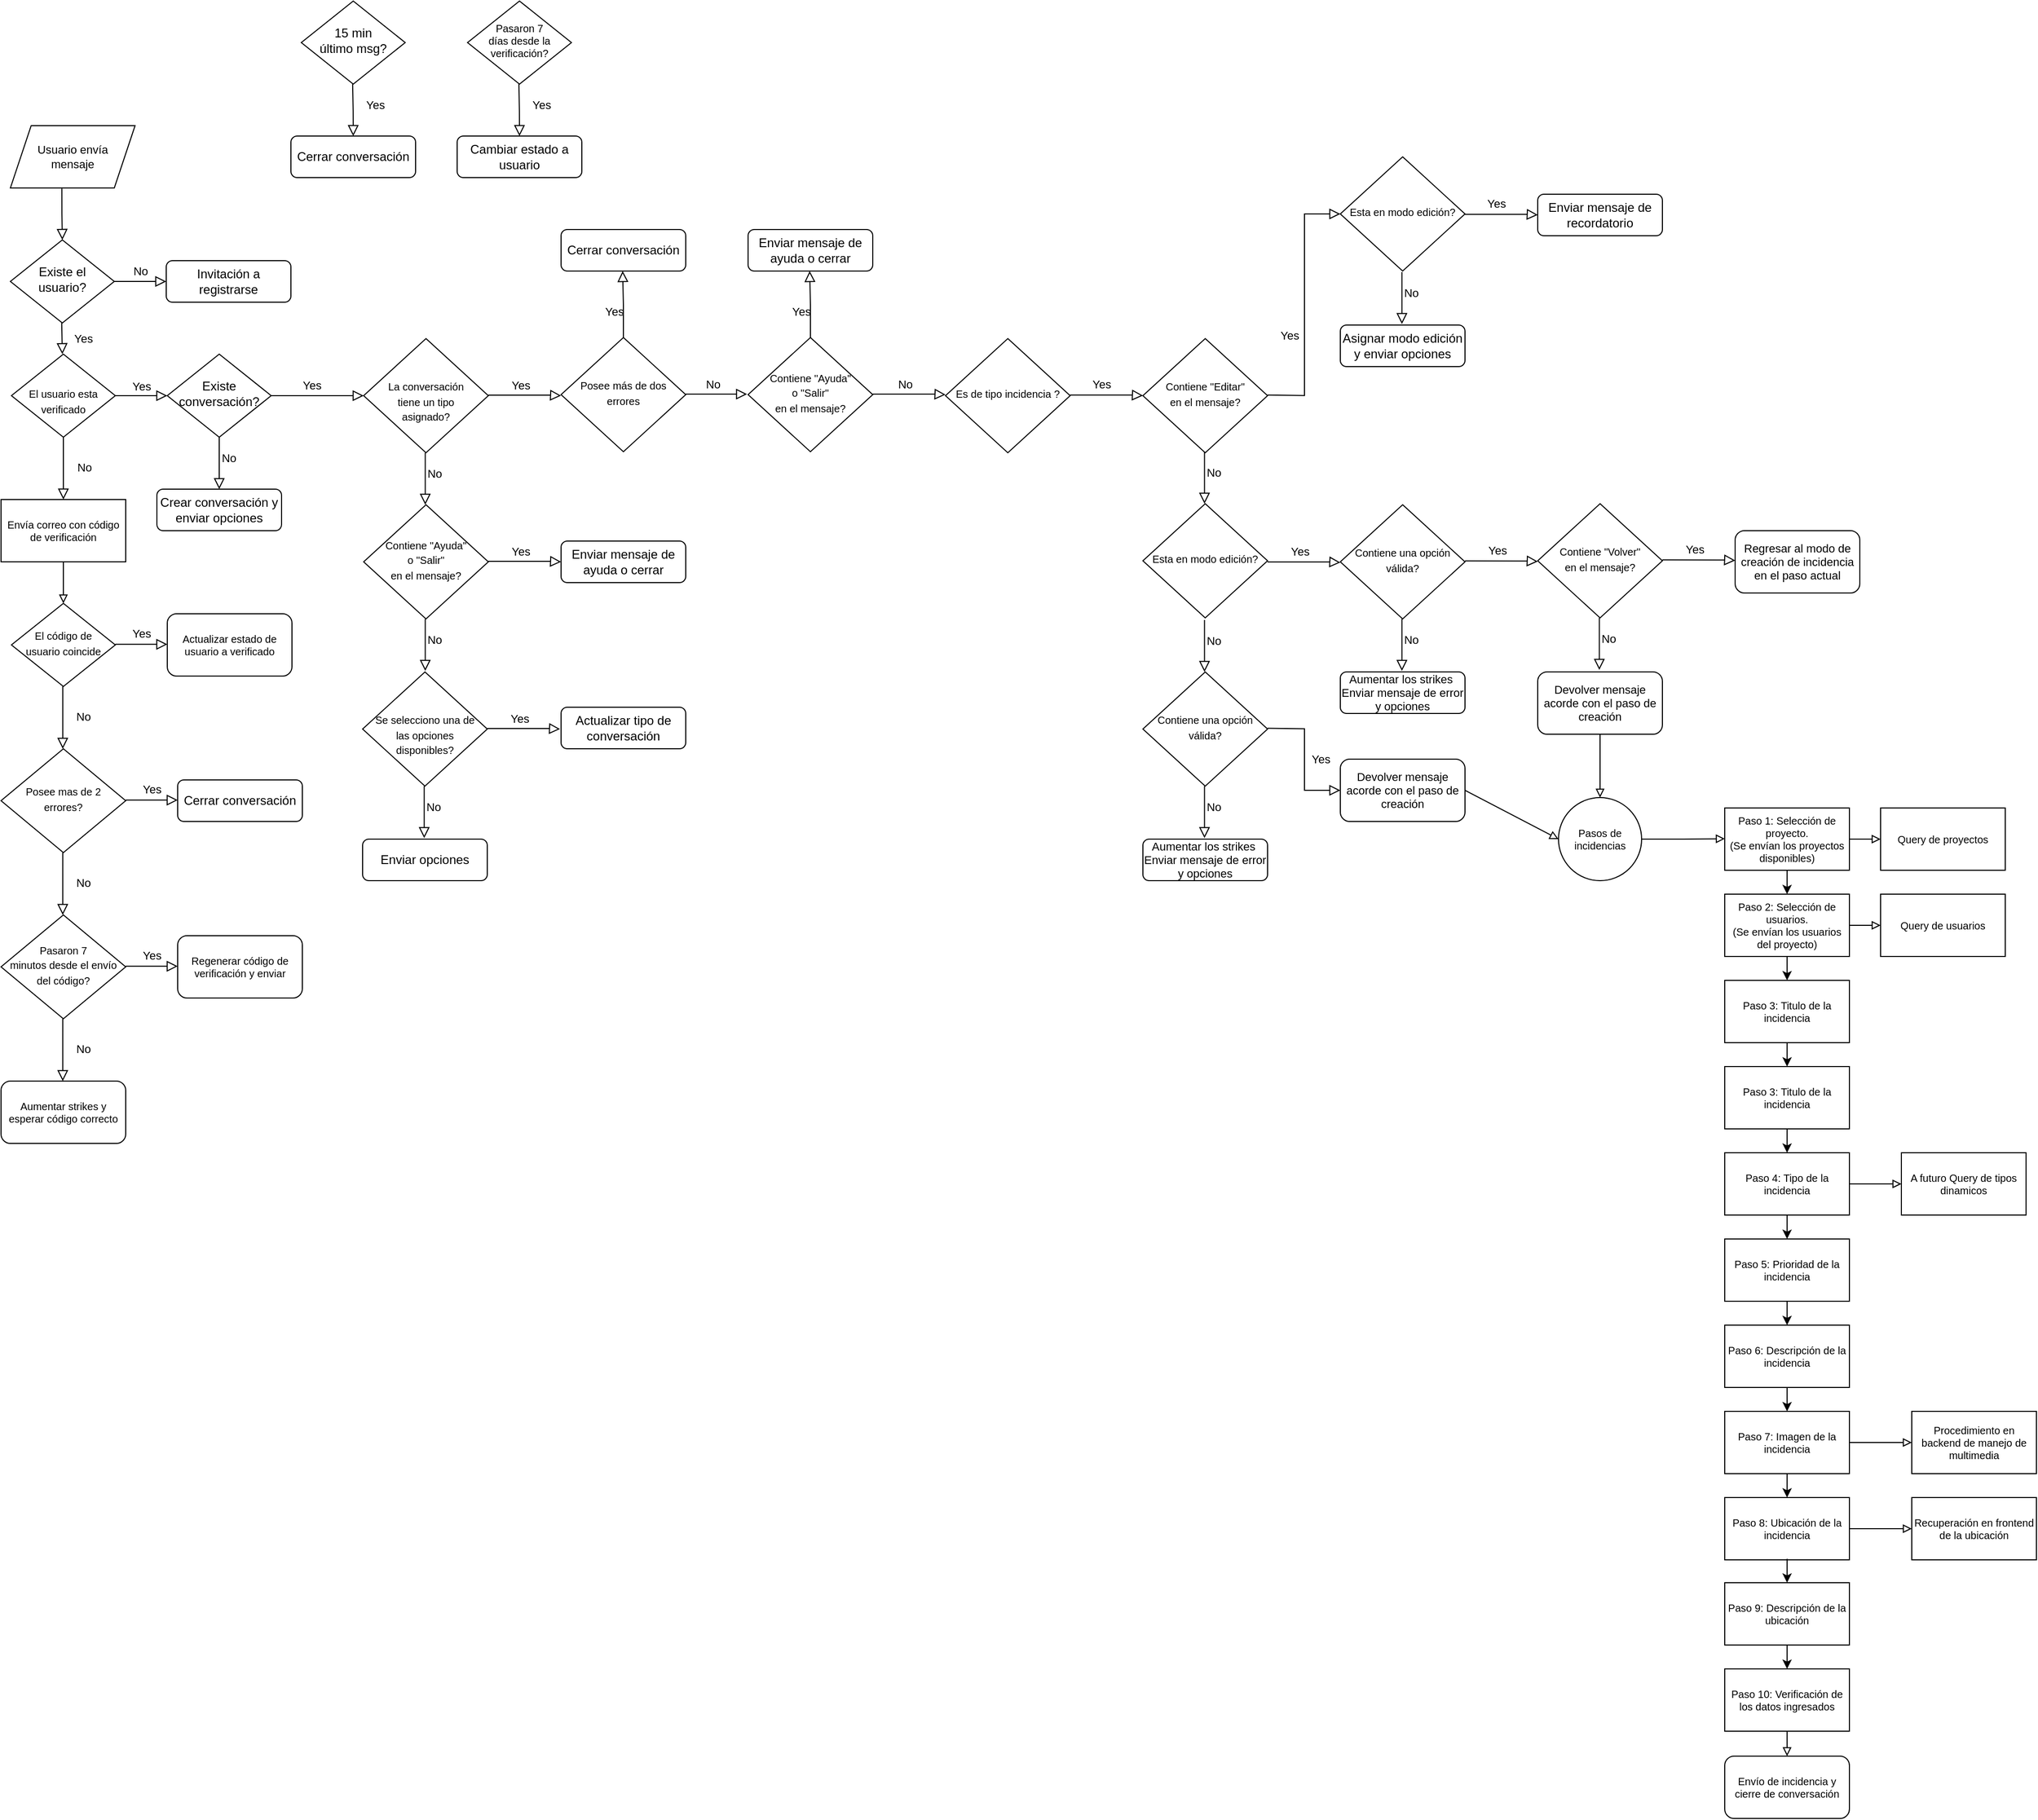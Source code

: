 <mxfile version="20.4.0" type="github">
  <diagram id="C5RBs43oDa-KdzZeNtuy" name="Page-1">
    <mxGraphModel dx="3620" dy="2545" grid="1" gridSize="10" guides="1" tooltips="1" connect="1" arrows="1" fold="1" page="0" pageScale="1" pageWidth="827" pageHeight="1169" math="0" shadow="0">
      <root>
        <mxCell id="WIyWlLk6GJQsqaUBKTNV-0" />
        <mxCell id="WIyWlLk6GJQsqaUBKTNV-1" parent="WIyWlLk6GJQsqaUBKTNV-0" />
        <mxCell id="WIyWlLk6GJQsqaUBKTNV-4" value="Yes" style="rounded=0;html=1;jettySize=auto;orthogonalLoop=1;fontSize=11;endArrow=block;endFill=0;endSize=8;strokeWidth=1;shadow=0;labelBackgroundColor=none;edgeStyle=orthogonalEdgeStyle;" parent="WIyWlLk6GJQsqaUBKTNV-1" source="WIyWlLk6GJQsqaUBKTNV-6" edge="1">
          <mxGeometry x="-0.124" y="10" relative="1" as="geometry">
            <mxPoint as="offset" />
            <mxPoint x="510" y="260" as="targetPoint" />
          </mxGeometry>
        </mxCell>
        <mxCell id="WIyWlLk6GJQsqaUBKTNV-5" value="No" style="edgeStyle=orthogonalEdgeStyle;rounded=0;html=1;jettySize=auto;orthogonalLoop=1;fontSize=11;endArrow=block;endFill=0;endSize=8;strokeWidth=1;shadow=0;labelBackgroundColor=none;entryX=0.5;entryY=0;entryDx=0;entryDy=0;" parent="WIyWlLk6GJQsqaUBKTNV-1" source="WIyWlLk6GJQsqaUBKTNV-6" target="WIyWlLk6GJQsqaUBKTNV-7" edge="1">
          <mxGeometry x="-0.2" y="9" relative="1" as="geometry">
            <mxPoint as="offset" />
            <mxPoint x="550" y="320" as="targetPoint" />
          </mxGeometry>
        </mxCell>
        <mxCell id="WIyWlLk6GJQsqaUBKTNV-6" value="Existe conversación?" style="rhombus;whiteSpace=wrap;html=1;shadow=0;fontFamily=Helvetica;fontSize=12;align=center;strokeWidth=1;spacing=6;spacingTop=-4;" parent="WIyWlLk6GJQsqaUBKTNV-1" vertex="1">
          <mxGeometry x="321" y="220" width="100" height="80" as="geometry" />
        </mxCell>
        <mxCell id="WIyWlLk6GJQsqaUBKTNV-7" value="Crear conversación y enviar opciones" style="rounded=1;whiteSpace=wrap;html=1;fontSize=12;glass=0;strokeWidth=1;shadow=0;" parent="WIyWlLk6GJQsqaUBKTNV-1" vertex="1">
          <mxGeometry x="311" y="350" width="120" height="40" as="geometry" />
        </mxCell>
        <mxCell id="WIyWlLk6GJQsqaUBKTNV-8" value="No" style="rounded=0;html=1;jettySize=auto;orthogonalLoop=1;fontSize=11;endArrow=block;endFill=0;endSize=8;strokeWidth=1;shadow=0;labelBackgroundColor=none;edgeStyle=orthogonalEdgeStyle;" parent="WIyWlLk6GJQsqaUBKTNV-1" source="WIyWlLk6GJQsqaUBKTNV-10" edge="1">
          <mxGeometry y="20" relative="1" as="geometry">
            <mxPoint y="-1" as="offset" />
            <mxPoint x="221" y="360" as="targetPoint" />
          </mxGeometry>
        </mxCell>
        <mxCell id="WIyWlLk6GJQsqaUBKTNV-9" value="Yes" style="edgeStyle=orthogonalEdgeStyle;rounded=0;html=1;jettySize=auto;orthogonalLoop=1;fontSize=11;endArrow=block;endFill=0;endSize=8;strokeWidth=1;shadow=0;labelBackgroundColor=none;" parent="WIyWlLk6GJQsqaUBKTNV-1" source="WIyWlLk6GJQsqaUBKTNV-10" edge="1">
          <mxGeometry y="10" relative="1" as="geometry">
            <mxPoint as="offset" />
            <mxPoint x="321" y="260" as="targetPoint" />
          </mxGeometry>
        </mxCell>
        <mxCell id="WIyWlLk6GJQsqaUBKTNV-10" value="&lt;font style=&quot;font-size: 10px;&quot;&gt;&lt;br&gt;El usuario esta verificado&lt;/font&gt;" style="rhombus;whiteSpace=wrap;html=1;shadow=0;fontFamily=Helvetica;fontSize=12;align=center;strokeWidth=1;spacing=6;spacingTop=-4;" parent="WIyWlLk6GJQsqaUBKTNV-1" vertex="1">
          <mxGeometry x="171" y="220" width="100" height="80" as="geometry" />
        </mxCell>
        <mxCell id="IGH-7e76oPTL0IEZaC5h-2" value="15 min&lt;br&gt;último msg?" style="rhombus;whiteSpace=wrap;html=1;shadow=0;fontFamily=Helvetica;fontSize=12;align=center;strokeWidth=1;spacing=6;spacingTop=-4;" vertex="1" parent="WIyWlLk6GJQsqaUBKTNV-1">
          <mxGeometry x="450" y="-120" width="100" height="80" as="geometry" />
        </mxCell>
        <mxCell id="IGH-7e76oPTL0IEZaC5h-5" value="Cerrar conversación" style="rounded=1;whiteSpace=wrap;html=1;fontSize=12;glass=0;strokeWidth=1;shadow=0;" vertex="1" parent="WIyWlLk6GJQsqaUBKTNV-1">
          <mxGeometry x="440" y="10" width="120" height="40" as="geometry" />
        </mxCell>
        <mxCell id="IGH-7e76oPTL0IEZaC5h-6" value="&lt;font style=&quot;font-size: 11px;&quot;&gt;Usuario envía &lt;br&gt;mensaje&lt;/font&gt;" style="shape=parallelogram;perimeter=parallelogramPerimeter;whiteSpace=wrap;html=1;fixedSize=1;fontSize=9;" vertex="1" parent="WIyWlLk6GJQsqaUBKTNV-1">
          <mxGeometry x="170" width="120" height="60" as="geometry" />
        </mxCell>
        <mxCell id="IGH-7e76oPTL0IEZaC5h-7" value="" style="rounded=0;html=1;jettySize=auto;orthogonalLoop=1;fontSize=11;endArrow=block;endFill=0;endSize=8;strokeWidth=1;shadow=0;labelBackgroundColor=none;edgeStyle=orthogonalEdgeStyle;exitX=0.413;exitY=1.01;exitDx=0;exitDy=0;exitPerimeter=0;" edge="1" parent="WIyWlLk6GJQsqaUBKTNV-1" source="IGH-7e76oPTL0IEZaC5h-6">
          <mxGeometry relative="1" as="geometry">
            <mxPoint x="214.76" y="93" as="sourcePoint" />
            <mxPoint x="220" y="110" as="targetPoint" />
          </mxGeometry>
        </mxCell>
        <mxCell id="IGH-7e76oPTL0IEZaC5h-8" value="Envía correo con código de verificación" style="rounded=0;whiteSpace=wrap;html=1;fontSize=10;" vertex="1" parent="WIyWlLk6GJQsqaUBKTNV-1">
          <mxGeometry x="161" y="360" width="120" height="60" as="geometry" />
        </mxCell>
        <mxCell id="IGH-7e76oPTL0IEZaC5h-9" value="Existe el usuario?" style="rhombus;whiteSpace=wrap;html=1;shadow=0;fontFamily=Helvetica;fontSize=12;align=center;strokeWidth=1;spacing=6;spacingTop=-4;" vertex="1" parent="WIyWlLk6GJQsqaUBKTNV-1">
          <mxGeometry x="170" y="110" width="100" height="80" as="geometry" />
        </mxCell>
        <mxCell id="IGH-7e76oPTL0IEZaC5h-13" value="No" style="edgeStyle=orthogonalEdgeStyle;rounded=0;html=1;jettySize=auto;orthogonalLoop=1;fontSize=11;endArrow=block;endFill=0;endSize=8;strokeWidth=1;shadow=0;labelBackgroundColor=none;" edge="1" parent="WIyWlLk6GJQsqaUBKTNV-1">
          <mxGeometry y="10" relative="1" as="geometry">
            <mxPoint as="offset" />
            <mxPoint x="270" y="150" as="sourcePoint" />
            <mxPoint x="320" y="150" as="targetPoint" />
          </mxGeometry>
        </mxCell>
        <mxCell id="IGH-7e76oPTL0IEZaC5h-14" value="Yes" style="rounded=0;html=1;jettySize=auto;orthogonalLoop=1;fontSize=11;endArrow=block;endFill=0;endSize=8;strokeWidth=1;shadow=0;labelBackgroundColor=none;edgeStyle=orthogonalEdgeStyle;" edge="1" parent="WIyWlLk6GJQsqaUBKTNV-1">
          <mxGeometry y="20" relative="1" as="geometry">
            <mxPoint as="offset" />
            <mxPoint x="219.41" y="190" as="sourcePoint" />
            <mxPoint x="220" y="220" as="targetPoint" />
            <Array as="points">
              <mxPoint x="219.41" y="190" />
            </Array>
          </mxGeometry>
        </mxCell>
        <mxCell id="IGH-7e76oPTL0IEZaC5h-16" value="Yes" style="rounded=0;html=1;jettySize=auto;orthogonalLoop=1;fontSize=11;endArrow=block;endFill=0;endSize=8;strokeWidth=1;shadow=0;labelBackgroundColor=none;edgeStyle=orthogonalEdgeStyle;entryX=0.5;entryY=0;entryDx=0;entryDy=0;" edge="1" parent="WIyWlLk6GJQsqaUBKTNV-1" target="IGH-7e76oPTL0IEZaC5h-5">
          <mxGeometry x="-0.21" y="21" relative="1" as="geometry">
            <mxPoint as="offset" />
            <mxPoint x="499.41" y="-40" as="sourcePoint" />
            <mxPoint x="500" y="-10" as="targetPoint" />
            <Array as="points" />
          </mxGeometry>
        </mxCell>
        <mxCell id="IGH-7e76oPTL0IEZaC5h-18" value="Invitación a registrarse" style="rounded=1;whiteSpace=wrap;html=1;fontSize=12;glass=0;strokeWidth=1;shadow=0;" vertex="1" parent="WIyWlLk6GJQsqaUBKTNV-1">
          <mxGeometry x="320" y="130" width="120" height="40" as="geometry" />
        </mxCell>
        <mxCell id="IGH-7e76oPTL0IEZaC5h-19" value="" style="endArrow=block;html=1;rounded=0;fontSize=10;endFill=0;exitX=0.5;exitY=1;exitDx=0;exitDy=0;" edge="1" parent="WIyWlLk6GJQsqaUBKTNV-1" source="IGH-7e76oPTL0IEZaC5h-8">
          <mxGeometry width="50" height="50" relative="1" as="geometry">
            <mxPoint x="301" y="380" as="sourcePoint" />
            <mxPoint x="221" y="460" as="targetPoint" />
          </mxGeometry>
        </mxCell>
        <mxCell id="IGH-7e76oPTL0IEZaC5h-20" value="&lt;font style=&quot;font-size: 10px;&quot;&gt;El código de usuario coincide&lt;/font&gt;" style="rhombus;whiteSpace=wrap;html=1;shadow=0;fontFamily=Helvetica;fontSize=12;align=center;strokeWidth=1;spacing=6;spacingTop=-4;" vertex="1" parent="WIyWlLk6GJQsqaUBKTNV-1">
          <mxGeometry x="171" y="460" width="100" height="80" as="geometry" />
        </mxCell>
        <mxCell id="IGH-7e76oPTL0IEZaC5h-21" value="Yes" style="edgeStyle=orthogonalEdgeStyle;rounded=0;html=1;jettySize=auto;orthogonalLoop=1;fontSize=11;endArrow=block;endFill=0;endSize=8;strokeWidth=1;shadow=0;labelBackgroundColor=none;" edge="1" parent="WIyWlLk6GJQsqaUBKTNV-1">
          <mxGeometry y="10" relative="1" as="geometry">
            <mxPoint as="offset" />
            <mxPoint x="271" y="499.41" as="sourcePoint" />
            <mxPoint x="321" y="499.41" as="targetPoint" />
          </mxGeometry>
        </mxCell>
        <mxCell id="IGH-7e76oPTL0IEZaC5h-22" value="No" style="rounded=0;html=1;jettySize=auto;orthogonalLoop=1;fontSize=11;endArrow=block;endFill=0;endSize=8;strokeWidth=1;shadow=0;labelBackgroundColor=none;edgeStyle=orthogonalEdgeStyle;" edge="1" parent="WIyWlLk6GJQsqaUBKTNV-1">
          <mxGeometry y="20" relative="1" as="geometry">
            <mxPoint y="-1" as="offset" />
            <mxPoint x="220.41" y="540" as="sourcePoint" />
            <mxPoint x="220.41" y="600" as="targetPoint" />
          </mxGeometry>
        </mxCell>
        <mxCell id="IGH-7e76oPTL0IEZaC5h-23" value="&lt;span style=&quot;font-size: 10px;&quot;&gt;Posee mas de 2 errores?&lt;/span&gt;" style="rhombus;whiteSpace=wrap;html=1;shadow=0;fontFamily=Helvetica;fontSize=12;align=center;strokeWidth=1;spacing=6;spacingTop=-4;" vertex="1" parent="WIyWlLk6GJQsqaUBKTNV-1">
          <mxGeometry x="161" y="600" width="120" height="100" as="geometry" />
        </mxCell>
        <mxCell id="IGH-7e76oPTL0IEZaC5h-24" value="No" style="rounded=0;html=1;jettySize=auto;orthogonalLoop=1;fontSize=11;endArrow=block;endFill=0;endSize=8;strokeWidth=1;shadow=0;labelBackgroundColor=none;edgeStyle=orthogonalEdgeStyle;" edge="1" parent="WIyWlLk6GJQsqaUBKTNV-1">
          <mxGeometry y="20" relative="1" as="geometry">
            <mxPoint y="-1" as="offset" />
            <mxPoint x="220.41" y="700.0" as="sourcePoint" />
            <mxPoint x="220.41" y="760.0" as="targetPoint" />
            <Array as="points">
              <mxPoint x="220.0" y="720" />
              <mxPoint x="220.0" y="720" />
            </Array>
          </mxGeometry>
        </mxCell>
        <mxCell id="IGH-7e76oPTL0IEZaC5h-26" value="&lt;font style=&quot;font-size: 10px;&quot;&gt;Pasaron 7 &lt;br&gt;minutos desde el envío del código?&lt;/font&gt;" style="rhombus;whiteSpace=wrap;html=1;shadow=0;fontFamily=Helvetica;fontSize=12;align=center;strokeWidth=1;spacing=6;spacingTop=-4;" vertex="1" parent="WIyWlLk6GJQsqaUBKTNV-1">
          <mxGeometry x="161" y="760" width="120" height="100" as="geometry" />
        </mxCell>
        <mxCell id="IGH-7e76oPTL0IEZaC5h-27" value="No" style="rounded=0;html=1;jettySize=auto;orthogonalLoop=1;fontSize=11;endArrow=block;endFill=0;endSize=8;strokeWidth=1;shadow=0;labelBackgroundColor=none;edgeStyle=orthogonalEdgeStyle;" edge="1" parent="WIyWlLk6GJQsqaUBKTNV-1">
          <mxGeometry y="20" relative="1" as="geometry">
            <mxPoint y="-1" as="offset" />
            <mxPoint x="220.41" y="860.0" as="sourcePoint" />
            <mxPoint x="220.41" y="920.0" as="targetPoint" />
            <Array as="points">
              <mxPoint x="220.0" y="880" />
              <mxPoint x="220.0" y="880" />
            </Array>
          </mxGeometry>
        </mxCell>
        <mxCell id="IGH-7e76oPTL0IEZaC5h-28" value="Cerrar conversación" style="rounded=1;whiteSpace=wrap;html=1;fontSize=12;glass=0;strokeWidth=1;shadow=0;" vertex="1" parent="WIyWlLk6GJQsqaUBKTNV-1">
          <mxGeometry x="331" y="630" width="120" height="40" as="geometry" />
        </mxCell>
        <mxCell id="IGH-7e76oPTL0IEZaC5h-29" value="Yes" style="edgeStyle=orthogonalEdgeStyle;rounded=0;html=1;jettySize=auto;orthogonalLoop=1;fontSize=11;endArrow=block;endFill=0;endSize=8;strokeWidth=1;shadow=0;labelBackgroundColor=none;" edge="1" parent="WIyWlLk6GJQsqaUBKTNV-1">
          <mxGeometry y="10" relative="1" as="geometry">
            <mxPoint as="offset" />
            <mxPoint x="281" y="649.41" as="sourcePoint" />
            <mxPoint x="331" y="649.41" as="targetPoint" />
          </mxGeometry>
        </mxCell>
        <mxCell id="IGH-7e76oPTL0IEZaC5h-30" value="Yes" style="edgeStyle=orthogonalEdgeStyle;rounded=0;html=1;jettySize=auto;orthogonalLoop=1;fontSize=11;endArrow=block;endFill=0;endSize=8;strokeWidth=1;shadow=0;labelBackgroundColor=none;" edge="1" parent="WIyWlLk6GJQsqaUBKTNV-1">
          <mxGeometry y="10" relative="1" as="geometry">
            <mxPoint as="offset" />
            <mxPoint x="281" y="809.41" as="sourcePoint" />
            <mxPoint x="331" y="809.41" as="targetPoint" />
          </mxGeometry>
        </mxCell>
        <mxCell id="IGH-7e76oPTL0IEZaC5h-32" value="Aumentar strikes y esperar código correcto" style="rounded=1;whiteSpace=wrap;html=1;fontSize=10;" vertex="1" parent="WIyWlLk6GJQsqaUBKTNV-1">
          <mxGeometry x="161" y="920" width="120" height="60" as="geometry" />
        </mxCell>
        <mxCell id="IGH-7e76oPTL0IEZaC5h-33" value="Regenerar código de verificación y enviar" style="rounded=1;whiteSpace=wrap;html=1;fontSize=10;" vertex="1" parent="WIyWlLk6GJQsqaUBKTNV-1">
          <mxGeometry x="331" y="780" width="120" height="60" as="geometry" />
        </mxCell>
        <mxCell id="IGH-7e76oPTL0IEZaC5h-34" value="Actualizar estado de usuario a verificado" style="rounded=1;whiteSpace=wrap;html=1;fontSize=10;" vertex="1" parent="WIyWlLk6GJQsqaUBKTNV-1">
          <mxGeometry x="321" y="470" width="120" height="60" as="geometry" />
        </mxCell>
        <mxCell id="IGH-7e76oPTL0IEZaC5h-36" value="&lt;font style=&quot;font-size: 10px;&quot;&gt;&lt;br&gt;La conversación &lt;br&gt;tiene un tipo &lt;br&gt;asignado?&lt;/font&gt;" style="rhombus;whiteSpace=wrap;html=1;shadow=0;fontFamily=Helvetica;fontSize=12;align=center;strokeWidth=1;spacing=6;spacingTop=-4;" vertex="1" parent="WIyWlLk6GJQsqaUBKTNV-1">
          <mxGeometry x="510" y="205" width="120" height="110" as="geometry" />
        </mxCell>
        <mxCell id="IGH-7e76oPTL0IEZaC5h-37" value="Yes" style="rounded=0;html=1;jettySize=auto;orthogonalLoop=1;fontSize=11;endArrow=block;endFill=0;endSize=8;strokeWidth=1;shadow=0;labelBackgroundColor=none;edgeStyle=orthogonalEdgeStyle;" edge="1" parent="WIyWlLk6GJQsqaUBKTNV-1">
          <mxGeometry x="-0.124" y="10" relative="1" as="geometry">
            <mxPoint as="offset" />
            <mxPoint x="630" y="259.5" as="sourcePoint" />
            <mxPoint x="700" y="260" as="targetPoint" />
            <Array as="points">
              <mxPoint x="689" y="259.5" />
              <mxPoint x="689" y="259.5" />
            </Array>
          </mxGeometry>
        </mxCell>
        <mxCell id="IGH-7e76oPTL0IEZaC5h-38" value="No" style="edgeStyle=orthogonalEdgeStyle;rounded=0;html=1;jettySize=auto;orthogonalLoop=1;fontSize=11;endArrow=block;endFill=0;endSize=8;strokeWidth=1;shadow=0;labelBackgroundColor=none;entryX=0.5;entryY=0;entryDx=0;entryDy=0;" edge="1" parent="WIyWlLk6GJQsqaUBKTNV-1">
          <mxGeometry x="-0.2" y="9" relative="1" as="geometry">
            <mxPoint as="offset" />
            <mxPoint x="569.29" y="315" as="sourcePoint" />
            <mxPoint x="569.29" y="365" as="targetPoint" />
          </mxGeometry>
        </mxCell>
        <mxCell id="IGH-7e76oPTL0IEZaC5h-39" value="Enviar mensaje de ayuda o cerrar" style="rounded=1;whiteSpace=wrap;html=1;fontSize=12;glass=0;strokeWidth=1;shadow=0;" vertex="1" parent="WIyWlLk6GJQsqaUBKTNV-1">
          <mxGeometry x="700" y="400" width="120" height="40" as="geometry" />
        </mxCell>
        <mxCell id="IGH-7e76oPTL0IEZaC5h-40" value="&lt;font style=&quot;font-size: 10px;&quot;&gt;Contiene &quot;Ayuda&quot; &lt;br&gt;o &quot;Salir&quot;&lt;br&gt;en el mensaje?&lt;/font&gt;" style="rhombus;whiteSpace=wrap;html=1;shadow=0;fontFamily=Helvetica;fontSize=12;align=center;strokeWidth=1;spacing=6;spacingTop=-4;" vertex="1" parent="WIyWlLk6GJQsqaUBKTNV-1">
          <mxGeometry x="510" y="365" width="120" height="110" as="geometry" />
        </mxCell>
        <mxCell id="IGH-7e76oPTL0IEZaC5h-41" value="Yes" style="rounded=0;html=1;jettySize=auto;orthogonalLoop=1;fontSize=11;endArrow=block;endFill=0;endSize=8;strokeWidth=1;shadow=0;labelBackgroundColor=none;edgeStyle=orthogonalEdgeStyle;" edge="1" parent="WIyWlLk6GJQsqaUBKTNV-1">
          <mxGeometry x="-0.124" y="10" relative="1" as="geometry">
            <mxPoint as="offset" />
            <mxPoint x="630" y="419.5" as="sourcePoint" />
            <mxPoint x="700" y="420" as="targetPoint" />
            <Array as="points">
              <mxPoint x="689" y="419.5" />
              <mxPoint x="689" y="419.5" />
            </Array>
          </mxGeometry>
        </mxCell>
        <mxCell id="IGH-7e76oPTL0IEZaC5h-42" value="No" style="edgeStyle=orthogonalEdgeStyle;rounded=0;html=1;jettySize=auto;orthogonalLoop=1;fontSize=11;endArrow=block;endFill=0;endSize=8;strokeWidth=1;shadow=0;labelBackgroundColor=none;entryX=0.5;entryY=0;entryDx=0;entryDy=0;" edge="1" parent="WIyWlLk6GJQsqaUBKTNV-1">
          <mxGeometry x="-0.2" y="9" relative="1" as="geometry">
            <mxPoint as="offset" />
            <mxPoint x="569.29" y="475" as="sourcePoint" />
            <mxPoint x="569.29" y="525" as="targetPoint" />
          </mxGeometry>
        </mxCell>
        <mxCell id="IGH-7e76oPTL0IEZaC5h-43" value="Enviar opciones" style="rounded=1;whiteSpace=wrap;html=1;fontSize=12;glass=0;strokeWidth=1;shadow=0;" vertex="1" parent="WIyWlLk6GJQsqaUBKTNV-1">
          <mxGeometry x="509" y="687" width="120" height="40" as="geometry" />
        </mxCell>
        <mxCell id="IGH-7e76oPTL0IEZaC5h-44" value="&lt;font style=&quot;font-size: 10px;&quot;&gt;&lt;br&gt;Se selecciono una de las opciones disponibles?&lt;/font&gt;" style="rhombus;whiteSpace=wrap;html=1;shadow=0;fontFamily=Helvetica;fontSize=12;align=center;strokeWidth=1;spacing=6;spacingTop=-4;" vertex="1" parent="WIyWlLk6GJQsqaUBKTNV-1">
          <mxGeometry x="509" y="526" width="120" height="110" as="geometry" />
        </mxCell>
        <mxCell id="IGH-7e76oPTL0IEZaC5h-45" value="Yes" style="rounded=0;html=1;jettySize=auto;orthogonalLoop=1;fontSize=11;endArrow=block;endFill=0;endSize=8;strokeWidth=1;shadow=0;labelBackgroundColor=none;edgeStyle=orthogonalEdgeStyle;" edge="1" parent="WIyWlLk6GJQsqaUBKTNV-1">
          <mxGeometry x="-0.124" y="10" relative="1" as="geometry">
            <mxPoint as="offset" />
            <mxPoint x="629" y="580.5" as="sourcePoint" />
            <mxPoint x="699" y="581" as="targetPoint" />
            <Array as="points">
              <mxPoint x="688" y="580.5" />
              <mxPoint x="688" y="580.5" />
            </Array>
          </mxGeometry>
        </mxCell>
        <mxCell id="IGH-7e76oPTL0IEZaC5h-46" value="No" style="edgeStyle=orthogonalEdgeStyle;rounded=0;html=1;jettySize=auto;orthogonalLoop=1;fontSize=11;endArrow=block;endFill=0;endSize=8;strokeWidth=1;shadow=0;labelBackgroundColor=none;entryX=0.5;entryY=0;entryDx=0;entryDy=0;" edge="1" parent="WIyWlLk6GJQsqaUBKTNV-1">
          <mxGeometry x="-0.2" y="9" relative="1" as="geometry">
            <mxPoint as="offset" />
            <mxPoint x="568.29" y="636" as="sourcePoint" />
            <mxPoint x="568.29" y="686" as="targetPoint" />
          </mxGeometry>
        </mxCell>
        <mxCell id="IGH-7e76oPTL0IEZaC5h-47" value="Actualizar tipo de conversación" style="rounded=1;whiteSpace=wrap;html=1;fontSize=12;glass=0;strokeWidth=1;shadow=0;" vertex="1" parent="WIyWlLk6GJQsqaUBKTNV-1">
          <mxGeometry x="700" y="560" width="120" height="40" as="geometry" />
        </mxCell>
        <mxCell id="IGH-7e76oPTL0IEZaC5h-48" value="Enviar mensaje de ayuda o cerrar" style="rounded=1;whiteSpace=wrap;html=1;fontSize=12;glass=0;strokeWidth=1;shadow=0;" vertex="1" parent="WIyWlLk6GJQsqaUBKTNV-1">
          <mxGeometry x="880" y="100" width="120" height="40" as="geometry" />
        </mxCell>
        <mxCell id="IGH-7e76oPTL0IEZaC5h-49" value="&lt;font style=&quot;font-size: 10px;&quot;&gt;Contiene &quot;Ayuda&quot; &lt;br&gt;o &quot;Salir&quot;&lt;br&gt;en el mensaje?&lt;/font&gt;" style="rhombus;whiteSpace=wrap;html=1;shadow=0;fontFamily=Helvetica;fontSize=12;align=center;strokeWidth=1;spacing=6;spacingTop=-4;" vertex="1" parent="WIyWlLk6GJQsqaUBKTNV-1">
          <mxGeometry x="880" y="204" width="120" height="110" as="geometry" />
        </mxCell>
        <mxCell id="IGH-7e76oPTL0IEZaC5h-50" value="No" style="rounded=0;html=1;jettySize=auto;orthogonalLoop=1;fontSize=11;endArrow=block;endFill=0;endSize=8;strokeWidth=1;shadow=0;labelBackgroundColor=none;edgeStyle=orthogonalEdgeStyle;" edge="1" parent="WIyWlLk6GJQsqaUBKTNV-1">
          <mxGeometry x="-0.124" y="10" relative="1" as="geometry">
            <mxPoint as="offset" />
            <mxPoint x="1000" y="258.5" as="sourcePoint" />
            <mxPoint x="1070" y="259" as="targetPoint" />
            <Array as="points">
              <mxPoint x="1059" y="258.5" />
              <mxPoint x="1059" y="258.5" />
            </Array>
          </mxGeometry>
        </mxCell>
        <mxCell id="IGH-7e76oPTL0IEZaC5h-51" value="Yes" style="edgeStyle=orthogonalEdgeStyle;rounded=0;html=1;jettySize=auto;orthogonalLoop=1;fontSize=11;endArrow=block;endFill=0;endSize=8;strokeWidth=1;shadow=0;labelBackgroundColor=none;entryX=0.5;entryY=0;entryDx=0;entryDy=0;exitX=0.5;exitY=0;exitDx=0;exitDy=0;" edge="1" parent="WIyWlLk6GJQsqaUBKTNV-1" source="IGH-7e76oPTL0IEZaC5h-49">
          <mxGeometry x="-0.2" y="9" relative="1" as="geometry">
            <mxPoint as="offset" />
            <mxPoint x="939.29" y="90" as="sourcePoint" />
            <mxPoint x="939.29" y="140" as="targetPoint" />
          </mxGeometry>
        </mxCell>
        <mxCell id="IGH-7e76oPTL0IEZaC5h-52" value="&lt;span style=&quot;font-size: 10px;&quot;&gt;Es de tipo incidencia ?&lt;/span&gt;" style="rhombus;whiteSpace=wrap;html=1;shadow=0;fontFamily=Helvetica;fontSize=12;align=center;strokeWidth=1;spacing=6;spacingTop=-4;" vertex="1" parent="WIyWlLk6GJQsqaUBKTNV-1">
          <mxGeometry x="1070" y="205" width="120" height="110" as="geometry" />
        </mxCell>
        <mxCell id="IGH-7e76oPTL0IEZaC5h-53" value="Yes" style="rounded=0;html=1;jettySize=auto;orthogonalLoop=1;fontSize=11;endArrow=block;endFill=0;endSize=8;strokeWidth=1;shadow=0;labelBackgroundColor=none;edgeStyle=orthogonalEdgeStyle;" edge="1" parent="WIyWlLk6GJQsqaUBKTNV-1">
          <mxGeometry x="-0.124" y="10" relative="1" as="geometry">
            <mxPoint as="offset" />
            <mxPoint x="1190" y="259.41" as="sourcePoint" />
            <mxPoint x="1260" y="259.91" as="targetPoint" />
            <Array as="points">
              <mxPoint x="1249" y="259.41" />
              <mxPoint x="1249" y="259.41" />
            </Array>
          </mxGeometry>
        </mxCell>
        <mxCell id="IGH-7e76oPTL0IEZaC5h-54" value="&lt;span style=&quot;font-size: 10px;&quot;&gt;Contiene &quot;Editar&lt;/span&gt;&lt;span style=&quot;font-size: 10px;&quot;&gt;&quot;&lt;/span&gt;&lt;br style=&quot;font-size: 10px;&quot;&gt;&lt;span style=&quot;font-size: 10px;&quot;&gt;en el mensaje?&lt;/span&gt;" style="rhombus;whiteSpace=wrap;html=1;shadow=0;fontFamily=Helvetica;fontSize=12;align=center;strokeWidth=1;spacing=6;spacingTop=-4;" vertex="1" parent="WIyWlLk6GJQsqaUBKTNV-1">
          <mxGeometry x="1260" y="205" width="120" height="110" as="geometry" />
        </mxCell>
        <mxCell id="IGH-7e76oPTL0IEZaC5h-55" value="Yes" style="rounded=0;html=1;jettySize=auto;orthogonalLoop=1;fontSize=11;endArrow=block;endFill=0;endSize=8;strokeWidth=1;shadow=0;labelBackgroundColor=none;edgeStyle=orthogonalEdgeStyle;entryX=0;entryY=0.5;entryDx=0;entryDy=0;" edge="1" parent="WIyWlLk6GJQsqaUBKTNV-1" target="IGH-7e76oPTL0IEZaC5h-56">
          <mxGeometry x="-0.228" y="15" relative="1" as="geometry">
            <mxPoint y="1" as="offset" />
            <mxPoint x="1380" y="259.41" as="sourcePoint" />
            <mxPoint x="1450" y="259.91" as="targetPoint" />
          </mxGeometry>
        </mxCell>
        <mxCell id="IGH-7e76oPTL0IEZaC5h-56" value="&lt;span style=&quot;font-size: 10px;&quot;&gt;Esta en modo edición?&lt;/span&gt;" style="rhombus;whiteSpace=wrap;html=1;shadow=0;fontFamily=Helvetica;fontSize=12;align=center;strokeWidth=1;spacing=6;spacingTop=-4;" vertex="1" parent="WIyWlLk6GJQsqaUBKTNV-1">
          <mxGeometry x="1450" y="30" width="120" height="110" as="geometry" />
        </mxCell>
        <mxCell id="IGH-7e76oPTL0IEZaC5h-57" value="Yes" style="rounded=0;html=1;jettySize=auto;orthogonalLoop=1;fontSize=11;endArrow=block;endFill=0;endSize=8;strokeWidth=1;shadow=0;labelBackgroundColor=none;edgeStyle=orthogonalEdgeStyle;" edge="1" parent="WIyWlLk6GJQsqaUBKTNV-1">
          <mxGeometry x="-0.124" y="10" relative="1" as="geometry">
            <mxPoint as="offset" />
            <mxPoint x="1570" y="85.41" as="sourcePoint" />
            <mxPoint x="1640" y="85.91" as="targetPoint" />
            <Array as="points">
              <mxPoint x="1629" y="85.41" />
              <mxPoint x="1629" y="85.41" />
            </Array>
          </mxGeometry>
        </mxCell>
        <mxCell id="IGH-7e76oPTL0IEZaC5h-58" value="Enviar mensaje de recordatorio" style="rounded=1;whiteSpace=wrap;html=1;fontSize=12;glass=0;strokeWidth=1;shadow=0;" vertex="1" parent="WIyWlLk6GJQsqaUBKTNV-1">
          <mxGeometry x="1640" y="66" width="120" height="40" as="geometry" />
        </mxCell>
        <mxCell id="IGH-7e76oPTL0IEZaC5h-60" value="Asignar modo edición y enviar opciones" style="rounded=1;whiteSpace=wrap;html=1;fontSize=12;glass=0;strokeWidth=1;shadow=0;" vertex="1" parent="WIyWlLk6GJQsqaUBKTNV-1">
          <mxGeometry x="1450" y="192" width="120" height="40" as="geometry" />
        </mxCell>
        <mxCell id="IGH-7e76oPTL0IEZaC5h-61" value="No" style="edgeStyle=orthogonalEdgeStyle;rounded=0;html=1;jettySize=auto;orthogonalLoop=1;fontSize=11;endArrow=block;endFill=0;endSize=8;strokeWidth=1;shadow=0;labelBackgroundColor=none;entryX=0.5;entryY=0;entryDx=0;entryDy=0;" edge="1" parent="WIyWlLk6GJQsqaUBKTNV-1">
          <mxGeometry x="-0.2" y="9" relative="1" as="geometry">
            <mxPoint as="offset" />
            <mxPoint x="1509.29" y="141" as="sourcePoint" />
            <mxPoint x="1509.29" y="191" as="targetPoint" />
          </mxGeometry>
        </mxCell>
        <mxCell id="IGH-7e76oPTL0IEZaC5h-62" value="No" style="edgeStyle=orthogonalEdgeStyle;rounded=0;html=1;jettySize=auto;orthogonalLoop=1;fontSize=11;endArrow=block;endFill=0;endSize=8;strokeWidth=1;shadow=0;labelBackgroundColor=none;entryX=0.5;entryY=0;entryDx=0;entryDy=0;" edge="1" parent="WIyWlLk6GJQsqaUBKTNV-1">
          <mxGeometry x="-0.2" y="9" relative="1" as="geometry">
            <mxPoint as="offset" />
            <mxPoint x="1319.29" y="314" as="sourcePoint" />
            <mxPoint x="1319.29" y="364" as="targetPoint" />
          </mxGeometry>
        </mxCell>
        <mxCell id="IGH-7e76oPTL0IEZaC5h-63" value="&lt;span style=&quot;font-size: 10px;&quot;&gt;Esta en modo edición?&lt;/span&gt;" style="rhombus;whiteSpace=wrap;html=1;shadow=0;fontFamily=Helvetica;fontSize=12;align=center;strokeWidth=1;spacing=6;spacingTop=-4;" vertex="1" parent="WIyWlLk6GJQsqaUBKTNV-1">
          <mxGeometry x="1260" y="364" width="120" height="110" as="geometry" />
        </mxCell>
        <mxCell id="IGH-7e76oPTL0IEZaC5h-64" value="No" style="edgeStyle=orthogonalEdgeStyle;rounded=0;html=1;jettySize=auto;orthogonalLoop=1;fontSize=11;endArrow=block;endFill=0;endSize=8;strokeWidth=1;shadow=0;labelBackgroundColor=none;entryX=0.5;entryY=0;entryDx=0;entryDy=0;" edge="1" parent="WIyWlLk6GJQsqaUBKTNV-1">
          <mxGeometry x="-0.2" y="9" relative="1" as="geometry">
            <mxPoint as="offset" />
            <mxPoint x="1319.29" y="476" as="sourcePoint" />
            <mxPoint x="1319.29" y="526" as="targetPoint" />
          </mxGeometry>
        </mxCell>
        <mxCell id="IGH-7e76oPTL0IEZaC5h-65" value="&lt;span style=&quot;font-size: 10px;&quot;&gt;Contiene una opción válida?&lt;/span&gt;" style="rhombus;whiteSpace=wrap;html=1;shadow=0;fontFamily=Helvetica;fontSize=12;align=center;strokeWidth=1;spacing=6;spacingTop=-4;" vertex="1" parent="WIyWlLk6GJQsqaUBKTNV-1">
          <mxGeometry x="1260" y="526" width="120" height="110" as="geometry" />
        </mxCell>
        <mxCell id="IGH-7e76oPTL0IEZaC5h-66" value="Aumentar los strikes&amp;nbsp; Enviar mensaje de error y opciones" style="rounded=1;whiteSpace=wrap;html=1;fontSize=11;glass=0;strokeWidth=1;shadow=0;" vertex="1" parent="WIyWlLk6GJQsqaUBKTNV-1">
          <mxGeometry x="1260" y="687" width="120" height="40" as="geometry" />
        </mxCell>
        <mxCell id="IGH-7e76oPTL0IEZaC5h-67" value="No" style="edgeStyle=orthogonalEdgeStyle;rounded=0;html=1;jettySize=auto;orthogonalLoop=1;fontSize=11;endArrow=block;endFill=0;endSize=8;strokeWidth=1;shadow=0;labelBackgroundColor=none;entryX=0.5;entryY=0;entryDx=0;entryDy=0;" edge="1" parent="WIyWlLk6GJQsqaUBKTNV-1">
          <mxGeometry x="-0.2" y="9" relative="1" as="geometry">
            <mxPoint as="offset" />
            <mxPoint x="1319.29" y="636" as="sourcePoint" />
            <mxPoint x="1319.29" y="686" as="targetPoint" />
          </mxGeometry>
        </mxCell>
        <mxCell id="IGH-7e76oPTL0IEZaC5h-68" value="&lt;span style=&quot;font-size: 10px;&quot;&gt;Posee más de dos errores&lt;/span&gt;" style="rhombus;whiteSpace=wrap;html=1;shadow=0;fontFamily=Helvetica;fontSize=12;align=center;strokeWidth=1;spacing=6;spacingTop=-4;" vertex="1" parent="WIyWlLk6GJQsqaUBKTNV-1">
          <mxGeometry x="700" y="204" width="120" height="110" as="geometry" />
        </mxCell>
        <mxCell id="IGH-7e76oPTL0IEZaC5h-69" value="No" style="rounded=0;html=1;jettySize=auto;orthogonalLoop=1;fontSize=11;endArrow=block;endFill=0;endSize=8;strokeWidth=1;shadow=0;labelBackgroundColor=none;edgeStyle=orthogonalEdgeStyle;" edge="1" parent="WIyWlLk6GJQsqaUBKTNV-1">
          <mxGeometry x="-0.124" y="10" relative="1" as="geometry">
            <mxPoint as="offset" />
            <mxPoint x="820" y="258.5" as="sourcePoint" />
            <mxPoint x="879" y="259" as="targetPoint" />
            <Array as="points">
              <mxPoint x="879" y="258.5" />
              <mxPoint x="879" y="258.5" />
            </Array>
          </mxGeometry>
        </mxCell>
        <mxCell id="IGH-7e76oPTL0IEZaC5h-70" value="Yes" style="edgeStyle=orthogonalEdgeStyle;rounded=0;html=1;jettySize=auto;orthogonalLoop=1;fontSize=11;endArrow=block;endFill=0;endSize=8;strokeWidth=1;shadow=0;labelBackgroundColor=none;entryX=0.5;entryY=0;entryDx=0;entryDy=0;exitX=0.5;exitY=0;exitDx=0;exitDy=0;" edge="1" parent="WIyWlLk6GJQsqaUBKTNV-1" source="IGH-7e76oPTL0IEZaC5h-68">
          <mxGeometry x="-0.2" y="9" relative="1" as="geometry">
            <mxPoint as="offset" />
            <mxPoint x="759.29" y="90" as="sourcePoint" />
            <mxPoint x="759.29" y="140" as="targetPoint" />
          </mxGeometry>
        </mxCell>
        <mxCell id="IGH-7e76oPTL0IEZaC5h-71" value="Cerrar conversación" style="rounded=1;whiteSpace=wrap;html=1;fontSize=12;glass=0;strokeWidth=1;shadow=0;" vertex="1" parent="WIyWlLk6GJQsqaUBKTNV-1">
          <mxGeometry x="700" y="100" width="120" height="40" as="geometry" />
        </mxCell>
        <mxCell id="IGH-7e76oPTL0IEZaC5h-72" value="Yes" style="rounded=0;html=1;jettySize=auto;orthogonalLoop=1;fontSize=11;endArrow=block;endFill=0;endSize=8;strokeWidth=1;shadow=0;labelBackgroundColor=none;edgeStyle=orthogonalEdgeStyle;entryX=0;entryY=0.5;entryDx=0;entryDy=0;" edge="1" parent="WIyWlLk6GJQsqaUBKTNV-1" target="IGH-7e76oPTL0IEZaC5h-74">
          <mxGeometry x="-0.001" y="15" relative="1" as="geometry">
            <mxPoint as="offset" />
            <mxPoint x="1380" y="580.24" as="sourcePoint" />
            <mxPoint x="1450" y="580.74" as="targetPoint" />
          </mxGeometry>
        </mxCell>
        <mxCell id="IGH-7e76oPTL0IEZaC5h-74" value="Devolver mensaje acorde con el paso de creación" style="rounded=1;whiteSpace=wrap;html=1;fontSize=11;" vertex="1" parent="WIyWlLk6GJQsqaUBKTNV-1">
          <mxGeometry x="1450" y="610" width="120" height="60" as="geometry" />
        </mxCell>
        <mxCell id="IGH-7e76oPTL0IEZaC5h-75" value="Yes" style="rounded=0;html=1;jettySize=auto;orthogonalLoop=1;fontSize=11;endArrow=block;endFill=0;endSize=8;strokeWidth=1;shadow=0;labelBackgroundColor=none;edgeStyle=orthogonalEdgeStyle;" edge="1" parent="WIyWlLk6GJQsqaUBKTNV-1">
          <mxGeometry x="-0.124" y="10" relative="1" as="geometry">
            <mxPoint as="offset" />
            <mxPoint x="1380" y="420.07" as="sourcePoint" />
            <mxPoint x="1450" y="420.57" as="targetPoint" />
            <Array as="points">
              <mxPoint x="1439" y="420.07" />
              <mxPoint x="1439" y="420.07" />
            </Array>
          </mxGeometry>
        </mxCell>
        <mxCell id="IGH-7e76oPTL0IEZaC5h-76" value="Regresar al modo de creación de incidencia en el paso actual" style="rounded=1;whiteSpace=wrap;html=1;fontSize=11;" vertex="1" parent="WIyWlLk6GJQsqaUBKTNV-1">
          <mxGeometry x="1830" y="390" width="120" height="60" as="geometry" />
        </mxCell>
        <mxCell id="IGH-7e76oPTL0IEZaC5h-77" value="&lt;span style=&quot;font-size: 10px;&quot;&gt;Contiene una opción válida?&lt;/span&gt;" style="rhombus;whiteSpace=wrap;html=1;shadow=0;fontFamily=Helvetica;fontSize=12;align=center;strokeWidth=1;spacing=6;spacingTop=-4;" vertex="1" parent="WIyWlLk6GJQsqaUBKTNV-1">
          <mxGeometry x="1450" y="365" width="120" height="110" as="geometry" />
        </mxCell>
        <mxCell id="IGH-7e76oPTL0IEZaC5h-78" value="Aumentar los strikes&amp;nbsp; Enviar mensaje de error y opciones" style="rounded=1;whiteSpace=wrap;html=1;fontSize=11;glass=0;strokeWidth=1;shadow=0;" vertex="1" parent="WIyWlLk6GJQsqaUBKTNV-1">
          <mxGeometry x="1450" y="526" width="120" height="40" as="geometry" />
        </mxCell>
        <mxCell id="IGH-7e76oPTL0IEZaC5h-79" value="No" style="edgeStyle=orthogonalEdgeStyle;rounded=0;html=1;jettySize=auto;orthogonalLoop=1;fontSize=11;endArrow=block;endFill=0;endSize=8;strokeWidth=1;shadow=0;labelBackgroundColor=none;entryX=0.5;entryY=0;entryDx=0;entryDy=0;" edge="1" parent="WIyWlLk6GJQsqaUBKTNV-1">
          <mxGeometry x="-0.2" y="9" relative="1" as="geometry">
            <mxPoint as="offset" />
            <mxPoint x="1509.29" y="475" as="sourcePoint" />
            <mxPoint x="1509.29" y="525" as="targetPoint" />
          </mxGeometry>
        </mxCell>
        <mxCell id="IGH-7e76oPTL0IEZaC5h-80" value="Yes" style="rounded=0;html=1;jettySize=auto;orthogonalLoop=1;fontSize=11;endArrow=block;endFill=0;endSize=8;strokeWidth=1;shadow=0;labelBackgroundColor=none;edgeStyle=orthogonalEdgeStyle;" edge="1" parent="WIyWlLk6GJQsqaUBKTNV-1">
          <mxGeometry x="-0.124" y="10" relative="1" as="geometry">
            <mxPoint as="offset" />
            <mxPoint x="1570" y="419.17" as="sourcePoint" />
            <mxPoint x="1640" y="419.67" as="targetPoint" />
            <Array as="points">
              <mxPoint x="1629" y="419.17" />
              <mxPoint x="1629" y="419.17" />
            </Array>
          </mxGeometry>
        </mxCell>
        <mxCell id="IGH-7e76oPTL0IEZaC5h-81" value="&lt;span style=&quot;font-size: 10px;&quot;&gt;Contiene &quot;Volver&quot; &lt;br&gt;en el mensaje?&lt;/span&gt;" style="rhombus;whiteSpace=wrap;html=1;shadow=0;fontFamily=Helvetica;fontSize=12;align=center;strokeWidth=1;spacing=6;spacingTop=-4;" vertex="1" parent="WIyWlLk6GJQsqaUBKTNV-1">
          <mxGeometry x="1640" y="364" width="120" height="110" as="geometry" />
        </mxCell>
        <mxCell id="IGH-7e76oPTL0IEZaC5h-83" value="No" style="edgeStyle=orthogonalEdgeStyle;rounded=0;html=1;jettySize=auto;orthogonalLoop=1;fontSize=11;endArrow=block;endFill=0;endSize=8;strokeWidth=1;shadow=0;labelBackgroundColor=none;entryX=0.5;entryY=0;entryDx=0;entryDy=0;" edge="1" parent="WIyWlLk6GJQsqaUBKTNV-1">
          <mxGeometry x="-0.2" y="9" relative="1" as="geometry">
            <mxPoint as="offset" />
            <mxPoint x="1699.29" y="474" as="sourcePoint" />
            <mxPoint x="1699.29" y="524.0" as="targetPoint" />
          </mxGeometry>
        </mxCell>
        <mxCell id="IGH-7e76oPTL0IEZaC5h-84" value="Yes" style="rounded=0;html=1;jettySize=auto;orthogonalLoop=1;fontSize=11;endArrow=block;endFill=0;endSize=8;strokeWidth=1;shadow=0;labelBackgroundColor=none;edgeStyle=orthogonalEdgeStyle;" edge="1" parent="WIyWlLk6GJQsqaUBKTNV-1">
          <mxGeometry x="-0.124" y="10" relative="1" as="geometry">
            <mxPoint as="offset" />
            <mxPoint x="1760" y="418.17" as="sourcePoint" />
            <mxPoint x="1830" y="418.67" as="targetPoint" />
            <Array as="points">
              <mxPoint x="1819" y="418.17" />
              <mxPoint x="1819" y="418.17" />
            </Array>
          </mxGeometry>
        </mxCell>
        <mxCell id="IGH-7e76oPTL0IEZaC5h-85" value="Devolver mensaje acorde con el paso de creación" style="rounded=1;whiteSpace=wrap;html=1;fontSize=11;" vertex="1" parent="WIyWlLk6GJQsqaUBKTNV-1">
          <mxGeometry x="1640" y="526" width="120" height="60" as="geometry" />
        </mxCell>
        <mxCell id="IGH-7e76oPTL0IEZaC5h-86" value="Pasaron 7 &lt;br&gt;días desde la verificación?" style="rhombus;whiteSpace=wrap;html=1;shadow=0;fontFamily=Helvetica;fontSize=10;align=center;strokeWidth=1;spacing=6;spacingTop=-4;" vertex="1" parent="WIyWlLk6GJQsqaUBKTNV-1">
          <mxGeometry x="610" y="-120" width="100" height="80" as="geometry" />
        </mxCell>
        <mxCell id="IGH-7e76oPTL0IEZaC5h-87" value="Cambiar estado a usuario" style="rounded=1;whiteSpace=wrap;html=1;fontSize=12;glass=0;strokeWidth=1;shadow=0;" vertex="1" parent="WIyWlLk6GJQsqaUBKTNV-1">
          <mxGeometry x="600" y="10" width="120" height="40" as="geometry" />
        </mxCell>
        <mxCell id="IGH-7e76oPTL0IEZaC5h-88" value="Yes" style="rounded=0;html=1;jettySize=auto;orthogonalLoop=1;fontSize=11;endArrow=block;endFill=0;endSize=8;strokeWidth=1;shadow=0;labelBackgroundColor=none;edgeStyle=orthogonalEdgeStyle;entryX=0.5;entryY=0;entryDx=0;entryDy=0;" edge="1" parent="WIyWlLk6GJQsqaUBKTNV-1" target="IGH-7e76oPTL0IEZaC5h-87">
          <mxGeometry x="-0.21" y="21" relative="1" as="geometry">
            <mxPoint as="offset" />
            <mxPoint x="659.41" y="-40" as="sourcePoint" />
            <mxPoint x="660" y="-10" as="targetPoint" />
            <Array as="points" />
          </mxGeometry>
        </mxCell>
        <mxCell id="IGH-7e76oPTL0IEZaC5h-89" value="" style="endArrow=block;html=1;rounded=0;fontSize=10;exitX=1;exitY=0.5;exitDx=0;exitDy=0;endFill=0;entryX=0;entryY=0.5;entryDx=0;entryDy=0;" edge="1" parent="WIyWlLk6GJQsqaUBKTNV-1" source="IGH-7e76oPTL0IEZaC5h-74" target="IGH-7e76oPTL0IEZaC5h-91">
          <mxGeometry width="50" height="50" relative="1" as="geometry">
            <mxPoint x="1650" y="760" as="sourcePoint" />
            <mxPoint x="1650" y="640" as="targetPoint" />
          </mxGeometry>
        </mxCell>
        <mxCell id="IGH-7e76oPTL0IEZaC5h-90" value="" style="endArrow=block;html=1;rounded=0;fontSize=10;exitX=0.5;exitY=1;exitDx=0;exitDy=0;endFill=0;entryX=0.5;entryY=0;entryDx=0;entryDy=0;" edge="1" parent="WIyWlLk6GJQsqaUBKTNV-1" source="IGH-7e76oPTL0IEZaC5h-85" target="IGH-7e76oPTL0IEZaC5h-91">
          <mxGeometry width="50" height="50" relative="1" as="geometry">
            <mxPoint x="1650" y="760" as="sourcePoint" />
            <mxPoint x="1700" y="630" as="targetPoint" />
          </mxGeometry>
        </mxCell>
        <mxCell id="IGH-7e76oPTL0IEZaC5h-94" style="edgeStyle=orthogonalEdgeStyle;rounded=0;orthogonalLoop=1;jettySize=auto;html=1;exitX=1;exitY=0.5;exitDx=0;exitDy=0;fontSize=10;endArrow=block;endFill=0;" edge="1" parent="WIyWlLk6GJQsqaUBKTNV-1" source="IGH-7e76oPTL0IEZaC5h-91">
          <mxGeometry relative="1" as="geometry">
            <mxPoint x="1820" y="686.667" as="targetPoint" />
          </mxGeometry>
        </mxCell>
        <mxCell id="IGH-7e76oPTL0IEZaC5h-91" value="Pasos de incidencias" style="ellipse;whiteSpace=wrap;html=1;aspect=fixed;fontSize=10;" vertex="1" parent="WIyWlLk6GJQsqaUBKTNV-1">
          <mxGeometry x="1660" y="647" width="80" height="80" as="geometry" />
        </mxCell>
        <mxCell id="IGH-7e76oPTL0IEZaC5h-128" style="edgeStyle=orthogonalEdgeStyle;rounded=0;orthogonalLoop=1;jettySize=auto;html=1;exitX=1;exitY=0.5;exitDx=0;exitDy=0;entryX=0;entryY=0.5;entryDx=0;entryDy=0;fontSize=10;endArrow=block;endFill=0;" edge="1" parent="WIyWlLk6GJQsqaUBKTNV-1" source="IGH-7e76oPTL0IEZaC5h-95" target="IGH-7e76oPTL0IEZaC5h-123">
          <mxGeometry relative="1" as="geometry" />
        </mxCell>
        <mxCell id="IGH-7e76oPTL0IEZaC5h-95" value="Paso 1: Selección de proyecto.&lt;br&gt;(Se envían los proyectos disponibles)" style="rounded=0;whiteSpace=wrap;html=1;fontSize=10;" vertex="1" parent="WIyWlLk6GJQsqaUBKTNV-1">
          <mxGeometry x="1820" y="657" width="120" height="60" as="geometry" />
        </mxCell>
        <mxCell id="IGH-7e76oPTL0IEZaC5h-129" style="edgeStyle=orthogonalEdgeStyle;rounded=0;orthogonalLoop=1;jettySize=auto;html=1;exitX=1;exitY=0.5;exitDx=0;exitDy=0;entryX=0;entryY=0.5;entryDx=0;entryDy=0;fontSize=10;endArrow=block;endFill=0;" edge="1" parent="WIyWlLk6GJQsqaUBKTNV-1" source="IGH-7e76oPTL0IEZaC5h-96" target="IGH-7e76oPTL0IEZaC5h-124">
          <mxGeometry relative="1" as="geometry" />
        </mxCell>
        <mxCell id="IGH-7e76oPTL0IEZaC5h-96" value="Paso 2: Selección de usuarios.&lt;br&gt;(Se envían los usuarios del proyecto)" style="rounded=0;whiteSpace=wrap;html=1;fontSize=10;" vertex="1" parent="WIyWlLk6GJQsqaUBKTNV-1">
          <mxGeometry x="1820" y="740" width="120" height="60" as="geometry" />
        </mxCell>
        <mxCell id="IGH-7e76oPTL0IEZaC5h-101" value="" style="endArrow=classic;html=1;rounded=0;fontSize=10;exitX=0.5;exitY=1;exitDx=0;exitDy=0;entryX=0.5;entryY=0;entryDx=0;entryDy=0;" edge="1" parent="WIyWlLk6GJQsqaUBKTNV-1" source="IGH-7e76oPTL0IEZaC5h-95" target="IGH-7e76oPTL0IEZaC5h-96">
          <mxGeometry width="50" height="50" relative="1" as="geometry">
            <mxPoint x="1960" y="650" as="sourcePoint" />
            <mxPoint x="2010" y="600" as="targetPoint" />
          </mxGeometry>
        </mxCell>
        <mxCell id="IGH-7e76oPTL0IEZaC5h-102" value="Paso 3: Titulo de la incidencia" style="rounded=0;whiteSpace=wrap;html=1;fontSize=10;" vertex="1" parent="WIyWlLk6GJQsqaUBKTNV-1">
          <mxGeometry x="1820" y="823" width="120" height="60" as="geometry" />
        </mxCell>
        <mxCell id="IGH-7e76oPTL0IEZaC5h-103" value="" style="endArrow=classic;html=1;rounded=0;fontSize=10;exitX=0.5;exitY=1;exitDx=0;exitDy=0;entryX=0.5;entryY=0;entryDx=0;entryDy=0;" edge="1" parent="WIyWlLk6GJQsqaUBKTNV-1" target="IGH-7e76oPTL0IEZaC5h-102">
          <mxGeometry width="50" height="50" relative="1" as="geometry">
            <mxPoint x="1880" y="800" as="sourcePoint" />
            <mxPoint x="2010" y="683" as="targetPoint" />
          </mxGeometry>
        </mxCell>
        <mxCell id="IGH-7e76oPTL0IEZaC5h-105" value="Paso 3: Titulo de la incidencia" style="rounded=0;whiteSpace=wrap;html=1;fontSize=10;" vertex="1" parent="WIyWlLk6GJQsqaUBKTNV-1">
          <mxGeometry x="1820" y="906" width="120" height="60" as="geometry" />
        </mxCell>
        <mxCell id="IGH-7e76oPTL0IEZaC5h-106" value="" style="endArrow=classic;html=1;rounded=0;fontSize=10;exitX=0.5;exitY=1;exitDx=0;exitDy=0;entryX=0.5;entryY=0;entryDx=0;entryDy=0;" edge="1" parent="WIyWlLk6GJQsqaUBKTNV-1" target="IGH-7e76oPTL0IEZaC5h-105">
          <mxGeometry width="50" height="50" relative="1" as="geometry">
            <mxPoint x="1880" y="883" as="sourcePoint" />
            <mxPoint x="2010" y="766" as="targetPoint" />
          </mxGeometry>
        </mxCell>
        <mxCell id="IGH-7e76oPTL0IEZaC5h-130" style="edgeStyle=orthogonalEdgeStyle;rounded=0;orthogonalLoop=1;jettySize=auto;html=1;exitX=1;exitY=0.5;exitDx=0;exitDy=0;entryX=0;entryY=0.5;entryDx=0;entryDy=0;fontSize=10;endArrow=block;endFill=0;" edge="1" parent="WIyWlLk6GJQsqaUBKTNV-1" source="IGH-7e76oPTL0IEZaC5h-107" target="IGH-7e76oPTL0IEZaC5h-125">
          <mxGeometry relative="1" as="geometry" />
        </mxCell>
        <mxCell id="IGH-7e76oPTL0IEZaC5h-107" value="Paso 4: Tipo de la incidencia" style="rounded=0;whiteSpace=wrap;html=1;fontSize=10;" vertex="1" parent="WIyWlLk6GJQsqaUBKTNV-1">
          <mxGeometry x="1820" y="989" width="120" height="60" as="geometry" />
        </mxCell>
        <mxCell id="IGH-7e76oPTL0IEZaC5h-108" value="" style="endArrow=classic;html=1;rounded=0;fontSize=10;exitX=0.5;exitY=1;exitDx=0;exitDy=0;entryX=0.5;entryY=0;entryDx=0;entryDy=0;" edge="1" parent="WIyWlLk6GJQsqaUBKTNV-1" target="IGH-7e76oPTL0IEZaC5h-107">
          <mxGeometry width="50" height="50" relative="1" as="geometry">
            <mxPoint x="1880" y="966" as="sourcePoint" />
            <mxPoint x="2010" y="849" as="targetPoint" />
          </mxGeometry>
        </mxCell>
        <mxCell id="IGH-7e76oPTL0IEZaC5h-109" value="Paso 5: Prioridad de la incidencia" style="rounded=0;whiteSpace=wrap;html=1;fontSize=10;" vertex="1" parent="WIyWlLk6GJQsqaUBKTNV-1">
          <mxGeometry x="1820" y="1072" width="120" height="60" as="geometry" />
        </mxCell>
        <mxCell id="IGH-7e76oPTL0IEZaC5h-110" value="" style="endArrow=classic;html=1;rounded=0;fontSize=10;exitX=0.5;exitY=1;exitDx=0;exitDy=0;entryX=0.5;entryY=0;entryDx=0;entryDy=0;" edge="1" parent="WIyWlLk6GJQsqaUBKTNV-1" target="IGH-7e76oPTL0IEZaC5h-109">
          <mxGeometry width="50" height="50" relative="1" as="geometry">
            <mxPoint x="1880" y="1049" as="sourcePoint" />
            <mxPoint x="2010" y="932" as="targetPoint" />
          </mxGeometry>
        </mxCell>
        <mxCell id="IGH-7e76oPTL0IEZaC5h-111" value="Paso 6: Descripción de la incidencia" style="rounded=0;whiteSpace=wrap;html=1;fontSize=10;" vertex="1" parent="WIyWlLk6GJQsqaUBKTNV-1">
          <mxGeometry x="1820" y="1155" width="120" height="60" as="geometry" />
        </mxCell>
        <mxCell id="IGH-7e76oPTL0IEZaC5h-112" value="" style="endArrow=classic;html=1;rounded=0;fontSize=10;exitX=0.5;exitY=1;exitDx=0;exitDy=0;entryX=0.5;entryY=0;entryDx=0;entryDy=0;" edge="1" parent="WIyWlLk6GJQsqaUBKTNV-1" target="IGH-7e76oPTL0IEZaC5h-111">
          <mxGeometry width="50" height="50" relative="1" as="geometry">
            <mxPoint x="1880" y="1132" as="sourcePoint" />
            <mxPoint x="2010" y="1015" as="targetPoint" />
          </mxGeometry>
        </mxCell>
        <mxCell id="IGH-7e76oPTL0IEZaC5h-131" style="edgeStyle=orthogonalEdgeStyle;rounded=0;orthogonalLoop=1;jettySize=auto;html=1;exitX=1;exitY=0.5;exitDx=0;exitDy=0;entryX=0;entryY=0.5;entryDx=0;entryDy=0;fontSize=10;endArrow=block;endFill=0;" edge="1" parent="WIyWlLk6GJQsqaUBKTNV-1" source="IGH-7e76oPTL0IEZaC5h-113" target="IGH-7e76oPTL0IEZaC5h-126">
          <mxGeometry relative="1" as="geometry" />
        </mxCell>
        <mxCell id="IGH-7e76oPTL0IEZaC5h-113" value="Paso 7: Imagen de la incidencia" style="rounded=0;whiteSpace=wrap;html=1;fontSize=10;" vertex="1" parent="WIyWlLk6GJQsqaUBKTNV-1">
          <mxGeometry x="1820" y="1238" width="120" height="60" as="geometry" />
        </mxCell>
        <mxCell id="IGH-7e76oPTL0IEZaC5h-114" value="" style="endArrow=classic;html=1;rounded=0;fontSize=10;exitX=0.5;exitY=1;exitDx=0;exitDy=0;entryX=0.5;entryY=0;entryDx=0;entryDy=0;" edge="1" parent="WIyWlLk6GJQsqaUBKTNV-1" target="IGH-7e76oPTL0IEZaC5h-113">
          <mxGeometry width="50" height="50" relative="1" as="geometry">
            <mxPoint x="1880" y="1215" as="sourcePoint" />
            <mxPoint x="2010" y="1098" as="targetPoint" />
          </mxGeometry>
        </mxCell>
        <mxCell id="IGH-7e76oPTL0IEZaC5h-132" style="edgeStyle=orthogonalEdgeStyle;rounded=0;orthogonalLoop=1;jettySize=auto;html=1;exitX=1;exitY=0.5;exitDx=0;exitDy=0;entryX=0;entryY=0.5;entryDx=0;entryDy=0;fontSize=10;endArrow=block;endFill=0;" edge="1" parent="WIyWlLk6GJQsqaUBKTNV-1" source="IGH-7e76oPTL0IEZaC5h-115" target="IGH-7e76oPTL0IEZaC5h-127">
          <mxGeometry relative="1" as="geometry" />
        </mxCell>
        <mxCell id="IGH-7e76oPTL0IEZaC5h-115" value="Paso 8: Ubicación de la incidencia" style="rounded=0;whiteSpace=wrap;html=1;fontSize=10;" vertex="1" parent="WIyWlLk6GJQsqaUBKTNV-1">
          <mxGeometry x="1820" y="1321" width="120" height="60" as="geometry" />
        </mxCell>
        <mxCell id="IGH-7e76oPTL0IEZaC5h-116" value="" style="endArrow=classic;html=1;rounded=0;fontSize=10;exitX=0.5;exitY=1;exitDx=0;exitDy=0;entryX=0.5;entryY=0;entryDx=0;entryDy=0;" edge="1" parent="WIyWlLk6GJQsqaUBKTNV-1" target="IGH-7e76oPTL0IEZaC5h-115">
          <mxGeometry width="50" height="50" relative="1" as="geometry">
            <mxPoint x="1880" y="1298" as="sourcePoint" />
            <mxPoint x="2010" y="1181" as="targetPoint" />
          </mxGeometry>
        </mxCell>
        <mxCell id="IGH-7e76oPTL0IEZaC5h-117" value="Paso 9: Descripción de la ubicación" style="rounded=0;whiteSpace=wrap;html=1;fontSize=10;" vertex="1" parent="WIyWlLk6GJQsqaUBKTNV-1">
          <mxGeometry x="1820" y="1403" width="120" height="60" as="geometry" />
        </mxCell>
        <mxCell id="IGH-7e76oPTL0IEZaC5h-118" value="" style="endArrow=classic;html=1;rounded=0;fontSize=10;exitX=0.5;exitY=1;exitDx=0;exitDy=0;entryX=0.5;entryY=0;entryDx=0;entryDy=0;" edge="1" parent="WIyWlLk6GJQsqaUBKTNV-1" target="IGH-7e76oPTL0IEZaC5h-117">
          <mxGeometry width="50" height="50" relative="1" as="geometry">
            <mxPoint x="1880" y="1380" as="sourcePoint" />
            <mxPoint x="2010" y="1263" as="targetPoint" />
          </mxGeometry>
        </mxCell>
        <mxCell id="IGH-7e76oPTL0IEZaC5h-122" style="edgeStyle=orthogonalEdgeStyle;rounded=0;orthogonalLoop=1;jettySize=auto;html=1;exitX=0.5;exitY=1;exitDx=0;exitDy=0;entryX=0.5;entryY=0;entryDx=0;entryDy=0;fontSize=10;endArrow=block;endFill=0;" edge="1" parent="WIyWlLk6GJQsqaUBKTNV-1" source="IGH-7e76oPTL0IEZaC5h-119" target="IGH-7e76oPTL0IEZaC5h-121">
          <mxGeometry relative="1" as="geometry" />
        </mxCell>
        <mxCell id="IGH-7e76oPTL0IEZaC5h-119" value="Paso 10: Verificación de los datos ingresados" style="rounded=0;whiteSpace=wrap;html=1;fontSize=10;" vertex="1" parent="WIyWlLk6GJQsqaUBKTNV-1">
          <mxGeometry x="1820" y="1486" width="120" height="60" as="geometry" />
        </mxCell>
        <mxCell id="IGH-7e76oPTL0IEZaC5h-120" value="" style="endArrow=classic;html=1;rounded=0;fontSize=10;exitX=0.5;exitY=1;exitDx=0;exitDy=0;entryX=0.5;entryY=0;entryDx=0;entryDy=0;" edge="1" parent="WIyWlLk6GJQsqaUBKTNV-1" target="IGH-7e76oPTL0IEZaC5h-119">
          <mxGeometry width="50" height="50" relative="1" as="geometry">
            <mxPoint x="1880" y="1463" as="sourcePoint" />
            <mxPoint x="2010" y="1346" as="targetPoint" />
          </mxGeometry>
        </mxCell>
        <mxCell id="IGH-7e76oPTL0IEZaC5h-121" value="Envío de incidencia y cierre de conversación" style="rounded=1;whiteSpace=wrap;html=1;fontSize=10;" vertex="1" parent="WIyWlLk6GJQsqaUBKTNV-1">
          <mxGeometry x="1820" y="1570" width="120" height="60" as="geometry" />
        </mxCell>
        <mxCell id="IGH-7e76oPTL0IEZaC5h-123" value="Query de proyectos" style="rounded=0;whiteSpace=wrap;html=1;fontSize=10;" vertex="1" parent="WIyWlLk6GJQsqaUBKTNV-1">
          <mxGeometry x="1970" y="657" width="120" height="60" as="geometry" />
        </mxCell>
        <mxCell id="IGH-7e76oPTL0IEZaC5h-124" value="Query de usuarios" style="rounded=0;whiteSpace=wrap;html=1;fontSize=10;" vertex="1" parent="WIyWlLk6GJQsqaUBKTNV-1">
          <mxGeometry x="1970" y="740" width="120" height="60" as="geometry" />
        </mxCell>
        <mxCell id="IGH-7e76oPTL0IEZaC5h-125" value="A futuro Query de tipos dinamicos" style="rounded=0;whiteSpace=wrap;html=1;fontSize=10;" vertex="1" parent="WIyWlLk6GJQsqaUBKTNV-1">
          <mxGeometry x="1990" y="989" width="120" height="60" as="geometry" />
        </mxCell>
        <mxCell id="IGH-7e76oPTL0IEZaC5h-126" value="Procedimiento en backend de manejo de multimedia" style="rounded=0;whiteSpace=wrap;html=1;fontSize=10;" vertex="1" parent="WIyWlLk6GJQsqaUBKTNV-1">
          <mxGeometry x="2000" y="1238" width="120" height="60" as="geometry" />
        </mxCell>
        <mxCell id="IGH-7e76oPTL0IEZaC5h-127" value="Recuperación en frontend de la ubicación" style="rounded=0;whiteSpace=wrap;html=1;fontSize=10;" vertex="1" parent="WIyWlLk6GJQsqaUBKTNV-1">
          <mxGeometry x="2000" y="1321" width="120" height="60" as="geometry" />
        </mxCell>
      </root>
    </mxGraphModel>
  </diagram>
</mxfile>
